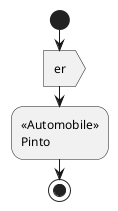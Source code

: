 {
  "sha1": "py9zxfnjy6zinmhflkchgqzn0o4lpl6",
  "insertion": {
    "when": "2024-06-04T17:28:41.869Z",
    "user": "plantuml@gmail.com"
  }
}
@startuml
start
:er>
:<< Automobile >>
Pinto;
stop
@enduml
